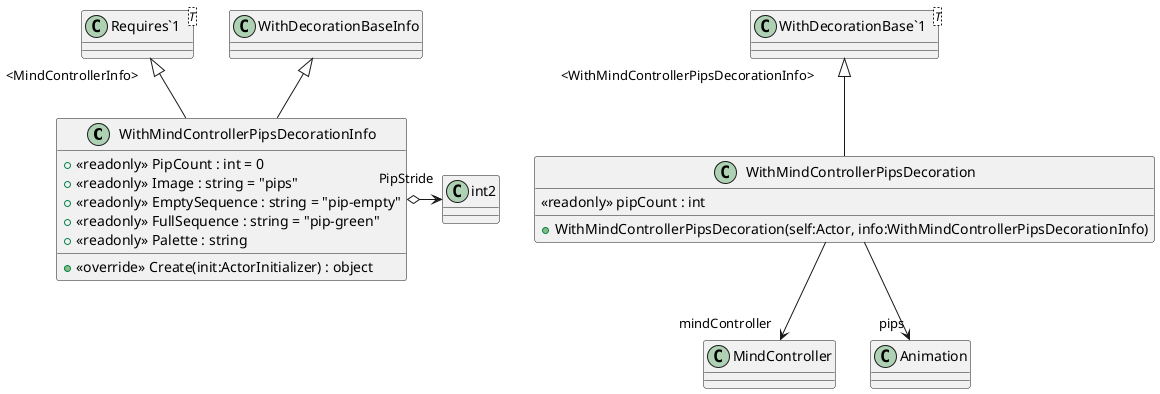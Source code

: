@startuml
class WithMindControllerPipsDecorationInfo {
    + <<readonly>> PipCount : int = 0
    + <<readonly>> Image : string = "pips"
    + <<readonly>> EmptySequence : string = "pip-empty"
    + <<readonly>> FullSequence : string = "pip-green"
    + <<readonly>> Palette : string
    + <<override>> Create(init:ActorInitializer) : object
}
class WithMindControllerPipsDecoration {
    <<readonly>> pipCount : int
    + WithMindControllerPipsDecoration(self:Actor, info:WithMindControllerPipsDecorationInfo)
}
class "Requires`1"<T> {
}
class "WithDecorationBase`1"<T> {
}
WithDecorationBaseInfo <|-- WithMindControllerPipsDecorationInfo
"Requires`1" "<MindControllerInfo>" <|-- WithMindControllerPipsDecorationInfo
WithMindControllerPipsDecorationInfo o-> "PipStride" int2
"WithDecorationBase`1" "<WithMindControllerPipsDecorationInfo>" <|-- WithMindControllerPipsDecoration
WithMindControllerPipsDecoration --> "mindController" MindController
WithMindControllerPipsDecoration --> "pips" Animation
@enduml

